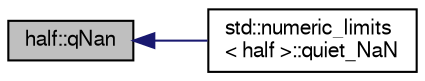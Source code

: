 digraph "half::qNan"
{
  bgcolor="transparent";
  edge [fontname="FreeSans",fontsize="10",labelfontname="FreeSans",labelfontsize="10"];
  node [fontname="FreeSans",fontsize="10",shape=record];
  rankdir="LR";
  Node1 [label="half::qNan",height=0.2,width=0.4,color="black", fillcolor="grey75", style="filled" fontcolor="black"];
  Node1 -> Node2 [dir="back",color="midnightblue",fontsize="10",style="solid",fontname="FreeSans"];
  Node2 [label="std::numeric_limits\l\< half \>::quiet_NaN",height=0.2,width=0.4,color="black",URL="$d9/d11/classstd_1_1numeric__limits_3_01half_01_4.html#ad333ed93c32c63402f4640f154aa31de"];
}
